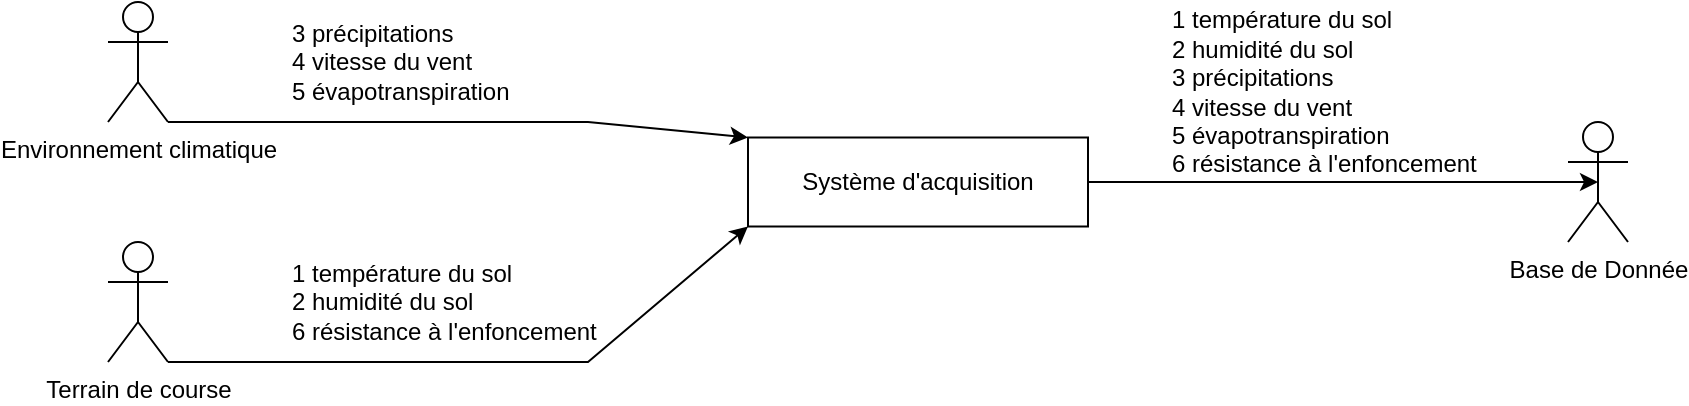 <mxfile version="26.0.6">
  <diagram name="Page-1" id="wx6Wx51T-HRnJOHuFUpR">
    <mxGraphModel dx="1773" dy="609" grid="1" gridSize="10" guides="1" tooltips="1" connect="1" arrows="1" fold="1" page="1" pageScale="1" pageWidth="827" pageHeight="1169" math="0" shadow="0">
      <root>
        <mxCell id="0" />
        <mxCell id="1" parent="0" />
        <mxCell id="dD9_M7wz6fr-aiXC_PVn-1" value="Environnement climatique" style="shape=umlActor;verticalLabelPosition=bottom;verticalAlign=top;html=1;outlineConnect=0;" parent="1" vertex="1">
          <mxGeometry y="190" width="30" height="60" as="geometry" />
        </mxCell>
        <mxCell id="dD9_M7wz6fr-aiXC_PVn-9" value="Base de Donnée" style="shape=umlActor;verticalLabelPosition=bottom;verticalAlign=top;html=1;outlineConnect=0;" parent="1" vertex="1">
          <mxGeometry x="730" y="250" width="30" height="60" as="geometry" />
        </mxCell>
        <mxCell id="dD9_M7wz6fr-aiXC_PVn-24" value="Terrain de course" style="shape=umlActor;verticalLabelPosition=bottom;verticalAlign=top;html=1;outlineConnect=0;" parent="1" vertex="1">
          <mxGeometry y="310" width="30" height="60" as="geometry" />
        </mxCell>
        <mxCell id="dD9_M7wz6fr-aiXC_PVn-27" value="3 précipitations&lt;br&gt;4 vitesse du vent&lt;br&gt;5 évapotranspiration" style="text;html=1;align=left;verticalAlign=middle;whiteSpace=wrap;rounded=0;" parent="1" vertex="1">
          <mxGeometry x="90" y="195.5" width="140" height="49" as="geometry" />
        </mxCell>
        <mxCell id="dD9_M7wz6fr-aiXC_PVn-28" value="1 température du sol&lt;br&gt;2 humidité du sol&lt;br&gt;6 résistance à l&#39;enfoncement" style="text;html=1;align=left;verticalAlign=middle;whiteSpace=wrap;rounded=0;" parent="1" vertex="1">
          <mxGeometry x="90" y="315.5" width="170" height="49" as="geometry" />
        </mxCell>
        <mxCell id="dD9_M7wz6fr-aiXC_PVn-29" value="Système d&#39;acquisition" style="rounded=0;whiteSpace=wrap;html=1;" parent="1" vertex="1">
          <mxGeometry x="320" y="257.75" width="170" height="44.5" as="geometry" />
        </mxCell>
        <mxCell id="dD9_M7wz6fr-aiXC_PVn-31" value="" style="endArrow=classic;html=1;rounded=0;exitX=1;exitY=1;exitDx=0;exitDy=0;exitPerimeter=0;entryX=0;entryY=0;entryDx=0;entryDy=0;" parent="1" source="dD9_M7wz6fr-aiXC_PVn-1" target="dD9_M7wz6fr-aiXC_PVn-29" edge="1">
          <mxGeometry width="50" height="50" relative="1" as="geometry">
            <mxPoint x="430" y="500" as="sourcePoint" />
            <mxPoint x="480" y="450" as="targetPoint" />
            <Array as="points">
              <mxPoint x="240" y="250" />
            </Array>
          </mxGeometry>
        </mxCell>
        <mxCell id="dD9_M7wz6fr-aiXC_PVn-32" value="" style="endArrow=classic;html=1;rounded=0;exitX=1;exitY=1;exitDx=0;exitDy=0;exitPerimeter=0;entryX=0;entryY=1;entryDx=0;entryDy=0;" parent="1" source="dD9_M7wz6fr-aiXC_PVn-24" target="dD9_M7wz6fr-aiXC_PVn-29" edge="1">
          <mxGeometry width="50" height="50" relative="1" as="geometry">
            <mxPoint x="430" y="500" as="sourcePoint" />
            <mxPoint x="480" y="450" as="targetPoint" />
            <Array as="points">
              <mxPoint x="240" y="370" />
            </Array>
          </mxGeometry>
        </mxCell>
        <mxCell id="dD9_M7wz6fr-aiXC_PVn-33" style="edgeStyle=orthogonalEdgeStyle;rounded=0;orthogonalLoop=1;jettySize=auto;html=1;exitX=1;exitY=0.5;exitDx=0;exitDy=0;entryX=0.5;entryY=0.5;entryDx=0;entryDy=0;entryPerimeter=0;" parent="1" source="dD9_M7wz6fr-aiXC_PVn-29" target="dD9_M7wz6fr-aiXC_PVn-9" edge="1">
          <mxGeometry relative="1" as="geometry" />
        </mxCell>
        <mxCell id="dD9_M7wz6fr-aiXC_PVn-34" value="1 température du sol&lt;br&gt;2 humidité du sol&lt;br&gt;3 précipitations&lt;br&gt;4 vitesse du vent&lt;br&gt;5 évapotranspiration&lt;br&gt;6 résistance à l&#39;enfoncement" style="text;html=1;align=left;verticalAlign=middle;whiteSpace=wrap;rounded=0;" parent="1" vertex="1">
          <mxGeometry x="530" y="190" width="200" height="89" as="geometry" />
        </mxCell>
      </root>
    </mxGraphModel>
  </diagram>
</mxfile>
